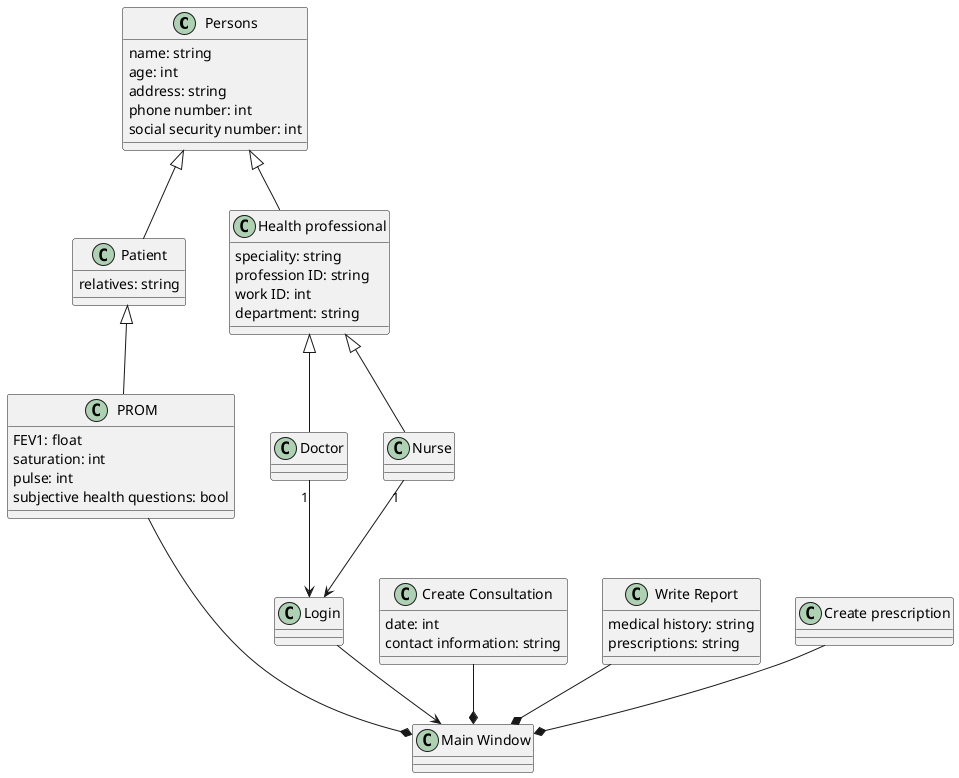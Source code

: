 @startuml
'https://plantuml.com/class-diagram

class "Persons" as persons
persons : name: string
persons : age: int
persons : address: string
persons : phone number: int
persons : social security number: int

class "PROM" as prom
prom : FEV1: float
prom : saturation: int
prom : pulse: int
prom : subjective health questions: bool

class "Create Consultation" as consultation
consultation : date: int
consultation : contact information: string

class "Patient" as patient
patient : relatives: string

class "Doctor" as doctor

class "Nurse" as nurse

class "Write Report" as WR
WR : medical history: string
WR : prescriptions: string

class "Health professional" as HP
HP : speciality: string
HP : profession ID: string
HP : work ID: int
HP : department: string

class "Main Window" as MW

class "Create prescription" as CP

class "Login" as login

persons <|-- HP
persons <|-- patient
HP <|-- doctor
HP <|-- nurse
doctor "1"--> login
nurse "1" --> login
prom --* MW
consultation --*MW
CP --* MW
WR --* MW
login --> MW
patient <|-- prom
@enduml